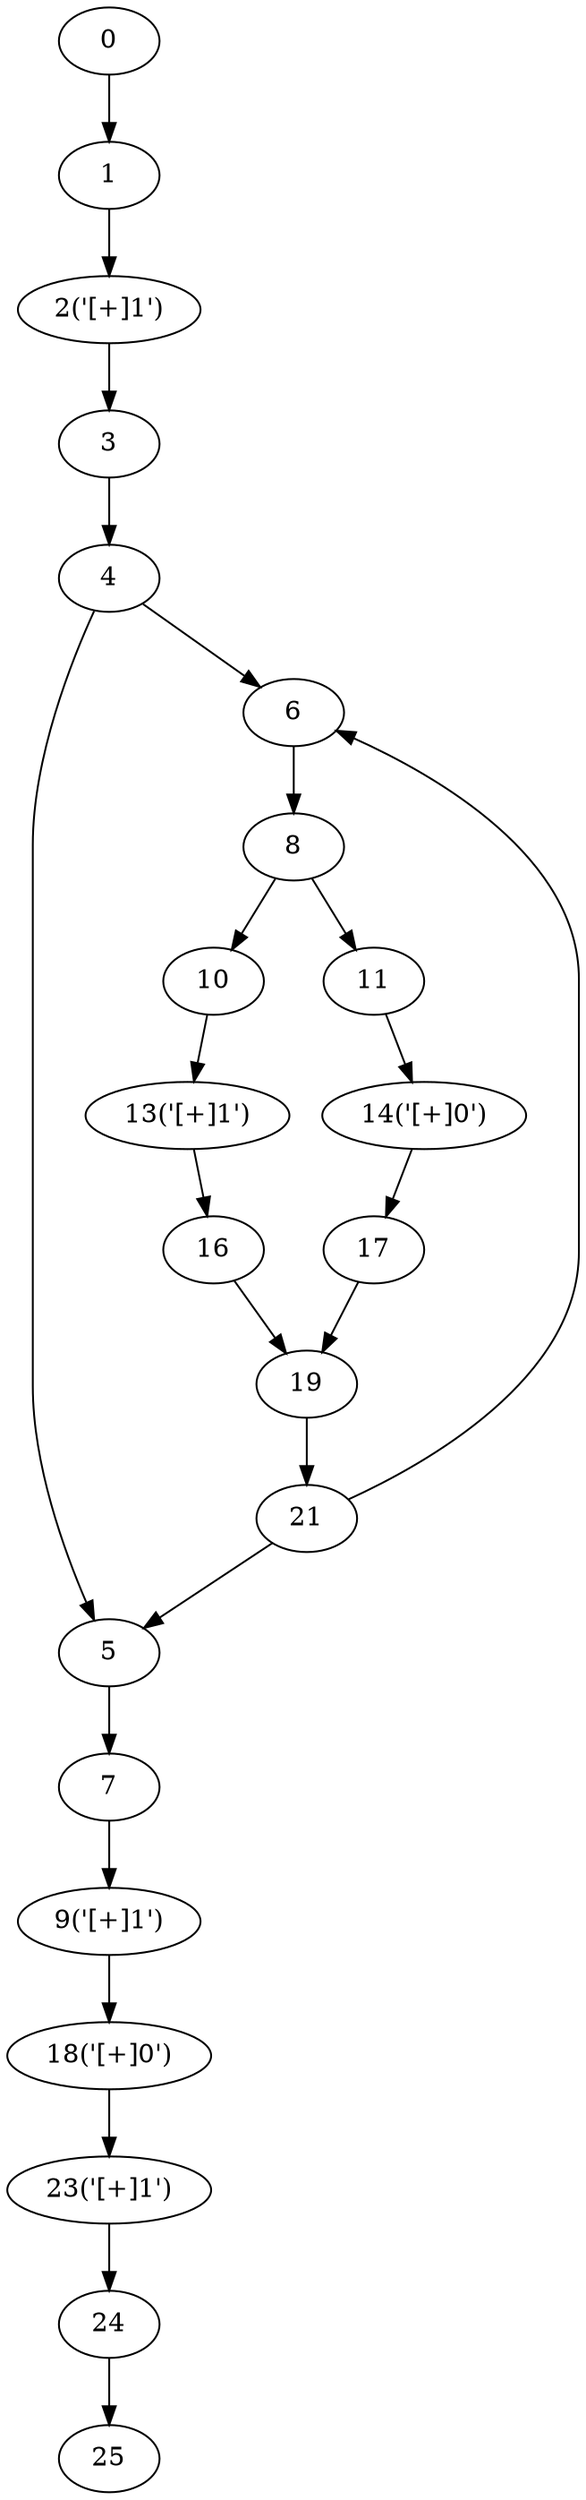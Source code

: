 digraph g {
	0 ;
	1 ;
	2 [label="2('[+]1')"];
	3 ;
	4 ;
	5 ;
	6 ;
	7 ;
	8 ;
	9 [label="9('[+]1')"];
	10 ;
	11 ;
	13 [label="13('[+]1')"];
	14 [label="14('[+]0')"];
	16 ;
	17 ;
	18 [label="18('[+]0')"];
	19 ;
	21 ;
	23 [label="23('[+]1')"];
	24 ;
	25 ;
	0->1;
	1->2;
	2->3;
	3->4;
	4->5;
	21->5;
	4->6;
	21->6;
	5->7;
	6->8;
	7->9;
	8->10;
	8->11;
	10->13;
	11->14;
	13->16;
	14->17;
	9->18;
	16->19;
	17->19;
	19->21;
	18->23;
	23->24;
	24->25;
}
